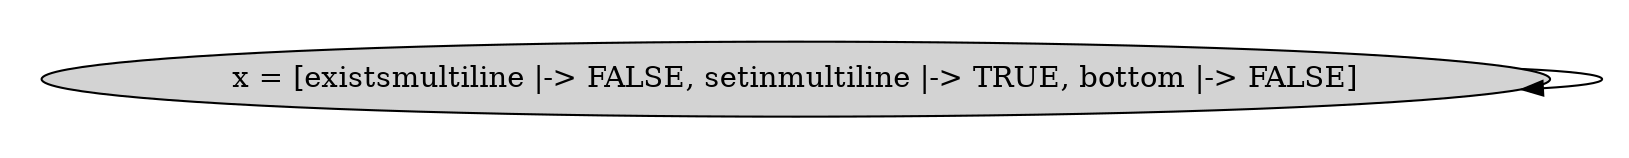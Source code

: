 strict digraph DiskGraph {
nodesep=0.35;
subgraph cluster_graph {
color="white";
1049257209678995793 [label="x = [existsmultiline |-> FALSE, setinmultiline |-> TRUE, bottom |-> FALSE]",style = filled]
1049257209678995793 -> 1049257209678995793 [label="",color="black",fontcolor="black"];
{rank = same; 1049257209678995793;}
}
}
